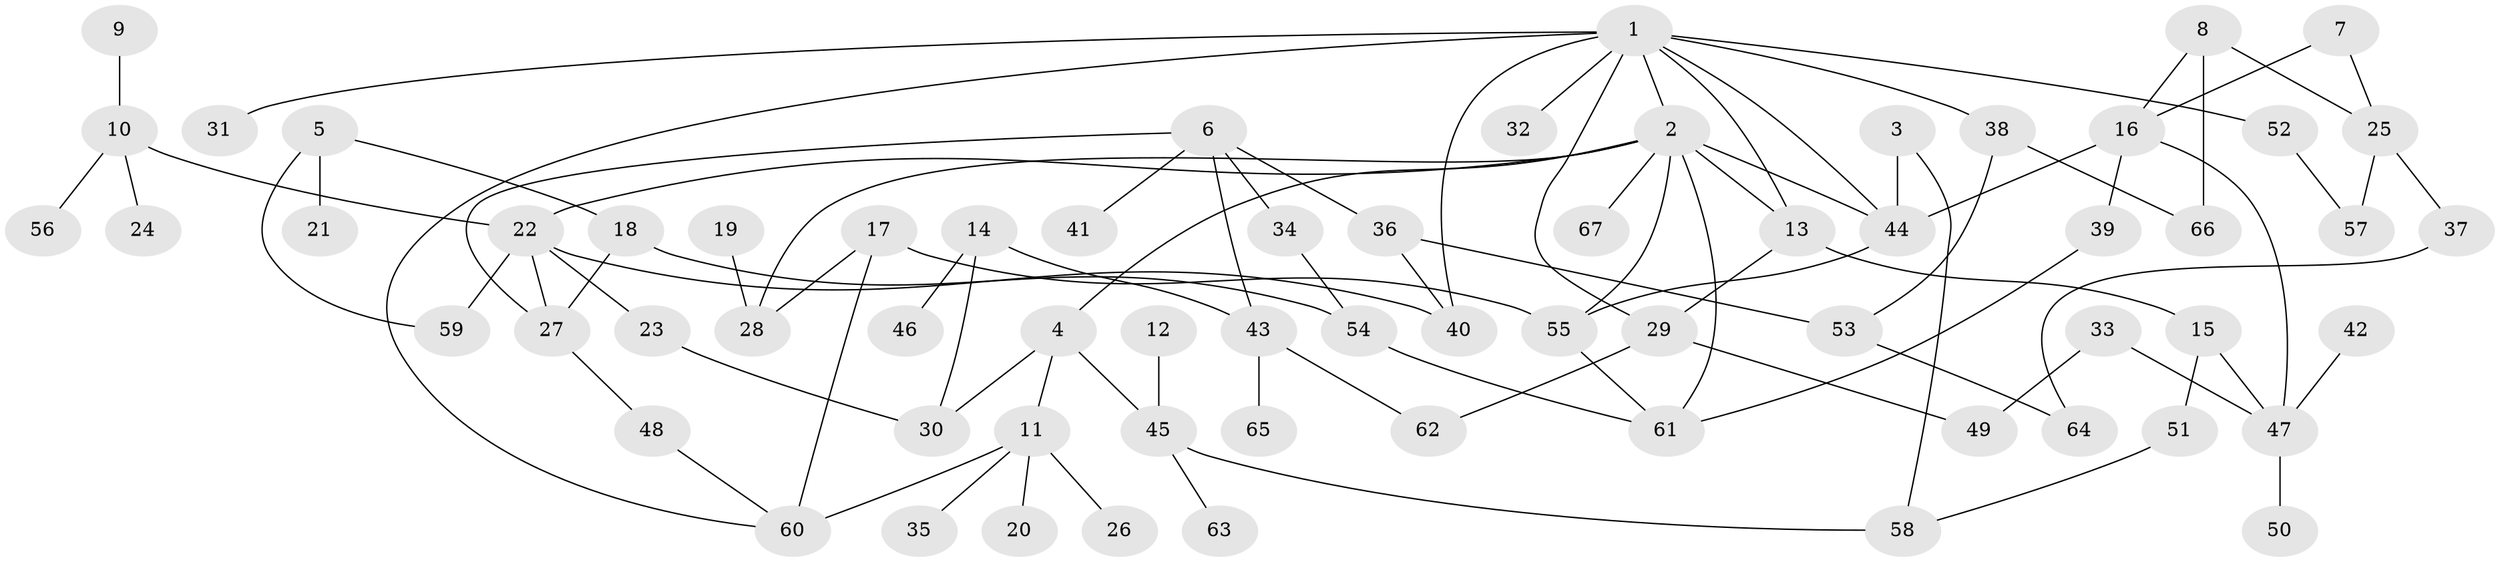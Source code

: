 // original degree distribution, {4: 0.04477611940298507, 9: 0.007462686567164179, 7: 0.029850746268656716, 5: 0.04477611940298507, 6: 0.014925373134328358, 3: 0.23880597014925373, 2: 0.29850746268656714, 1: 0.3208955223880597}
// Generated by graph-tools (version 1.1) at 2025/01/03/09/25 03:01:09]
// undirected, 67 vertices, 93 edges
graph export_dot {
graph [start="1"]
  node [color=gray90,style=filled];
  1;
  2;
  3;
  4;
  5;
  6;
  7;
  8;
  9;
  10;
  11;
  12;
  13;
  14;
  15;
  16;
  17;
  18;
  19;
  20;
  21;
  22;
  23;
  24;
  25;
  26;
  27;
  28;
  29;
  30;
  31;
  32;
  33;
  34;
  35;
  36;
  37;
  38;
  39;
  40;
  41;
  42;
  43;
  44;
  45;
  46;
  47;
  48;
  49;
  50;
  51;
  52;
  53;
  54;
  55;
  56;
  57;
  58;
  59;
  60;
  61;
  62;
  63;
  64;
  65;
  66;
  67;
  1 -- 2 [weight=1.0];
  1 -- 13 [weight=1.0];
  1 -- 29 [weight=1.0];
  1 -- 31 [weight=1.0];
  1 -- 32 [weight=1.0];
  1 -- 38 [weight=1.0];
  1 -- 40 [weight=1.0];
  1 -- 44 [weight=1.0];
  1 -- 52 [weight=1.0];
  1 -- 60 [weight=1.0];
  2 -- 4 [weight=1.0];
  2 -- 13 [weight=1.0];
  2 -- 22 [weight=1.0];
  2 -- 28 [weight=1.0];
  2 -- 44 [weight=1.0];
  2 -- 55 [weight=1.0];
  2 -- 61 [weight=1.0];
  2 -- 67 [weight=1.0];
  3 -- 44 [weight=1.0];
  3 -- 58 [weight=1.0];
  4 -- 11 [weight=1.0];
  4 -- 30 [weight=1.0];
  4 -- 45 [weight=1.0];
  5 -- 18 [weight=1.0];
  5 -- 21 [weight=1.0];
  5 -- 59 [weight=1.0];
  6 -- 27 [weight=1.0];
  6 -- 34 [weight=1.0];
  6 -- 36 [weight=1.0];
  6 -- 41 [weight=1.0];
  6 -- 43 [weight=1.0];
  7 -- 16 [weight=1.0];
  7 -- 25 [weight=1.0];
  8 -- 16 [weight=1.0];
  8 -- 25 [weight=1.0];
  8 -- 66 [weight=1.0];
  9 -- 10 [weight=1.0];
  10 -- 22 [weight=1.0];
  10 -- 24 [weight=1.0];
  10 -- 56 [weight=1.0];
  11 -- 20 [weight=1.0];
  11 -- 26 [weight=1.0];
  11 -- 35 [weight=1.0];
  11 -- 60 [weight=1.0];
  12 -- 45 [weight=1.0];
  13 -- 15 [weight=1.0];
  13 -- 29 [weight=1.0];
  14 -- 30 [weight=1.0];
  14 -- 43 [weight=1.0];
  14 -- 46 [weight=1.0];
  15 -- 47 [weight=1.0];
  15 -- 51 [weight=1.0];
  16 -- 39 [weight=1.0];
  16 -- 44 [weight=1.0];
  16 -- 47 [weight=2.0];
  17 -- 28 [weight=1.0];
  17 -- 55 [weight=1.0];
  17 -- 60 [weight=1.0];
  18 -- 27 [weight=1.0];
  18 -- 54 [weight=1.0];
  19 -- 28 [weight=1.0];
  22 -- 23 [weight=1.0];
  22 -- 27 [weight=1.0];
  22 -- 40 [weight=1.0];
  22 -- 59 [weight=1.0];
  23 -- 30 [weight=1.0];
  25 -- 37 [weight=1.0];
  25 -- 57 [weight=1.0];
  27 -- 48 [weight=1.0];
  29 -- 49 [weight=1.0];
  29 -- 62 [weight=1.0];
  33 -- 47 [weight=1.0];
  33 -- 49 [weight=1.0];
  34 -- 54 [weight=1.0];
  36 -- 40 [weight=1.0];
  36 -- 53 [weight=1.0];
  37 -- 64 [weight=1.0];
  38 -- 53 [weight=1.0];
  38 -- 66 [weight=1.0];
  39 -- 61 [weight=1.0];
  42 -- 47 [weight=1.0];
  43 -- 62 [weight=1.0];
  43 -- 65 [weight=1.0];
  44 -- 55 [weight=1.0];
  45 -- 58 [weight=1.0];
  45 -- 63 [weight=1.0];
  47 -- 50 [weight=1.0];
  48 -- 60 [weight=1.0];
  51 -- 58 [weight=1.0];
  52 -- 57 [weight=1.0];
  53 -- 64 [weight=1.0];
  54 -- 61 [weight=1.0];
  55 -- 61 [weight=1.0];
}
